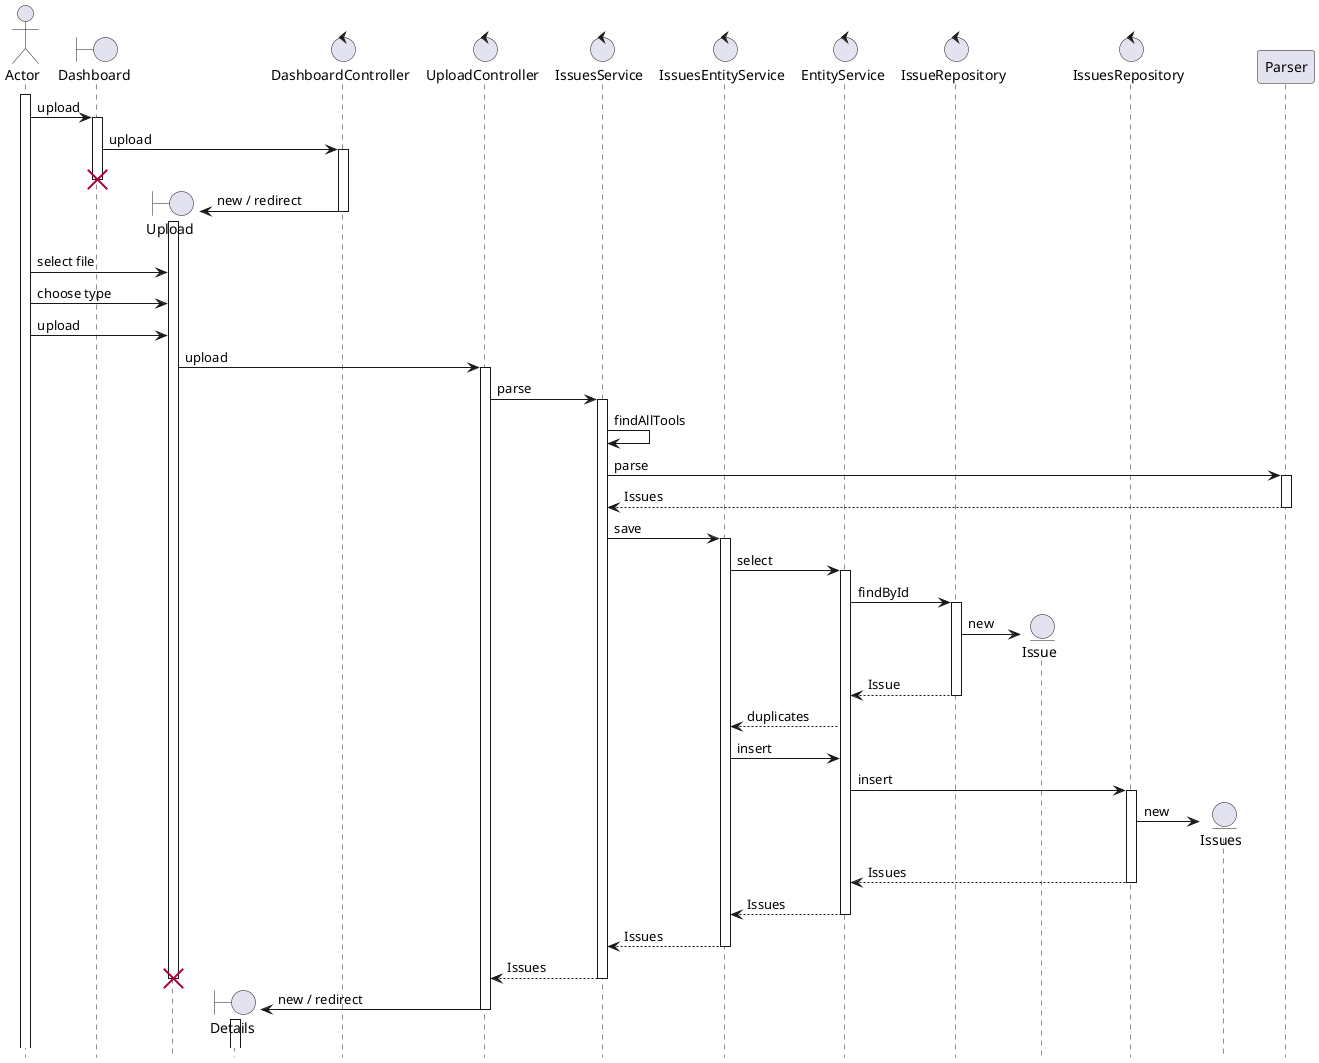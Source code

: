 @startuml

hide footbox

actor Actor
activate Actor

boundary Dashboard
boundary Upload
boundary Details

control DashboardController
control UploadController
control IssuesService
control IssuesEntityService
control EntityService
control IssueRepository
entity Issue
control IssuesRepository
entity Issues

Actor -> Dashboard: upload
activate Dashboard

Dashboard -> DashboardController : upload
activate DashboardController
destroy Dashboard

create Upload
DashboardController -> Upload: new / redirect
activate Upload
deactivate DashboardController

Actor -> Upload: select file
Actor -> Upload: choose type
Actor -> Upload: upload

Upload -> UploadController: upload
activate UploadController

UploadController -> IssuesService: parse
activate IssuesService
IssuesService -> IssuesService : findAllTools
IssuesService -> Parser : parse
activate Parser
IssuesService <-- Parser : Issues
deactivate Parser

IssuesService -> IssuesEntityService : save
activate IssuesEntityService
IssuesEntityService -> EntityService : select
activate EntityService

EntityService -> IssueRepository : findById
activate IssueRepository

create Issue
IssueRepository -> Issue : new
EntityService <-- IssueRepository : Issue
deactivate IssueRepository

IssuesEntityService <-- EntityService : duplicates

IssuesEntityService -> EntityService : insert
EntityService -> IssuesRepository : insert
activate IssuesRepository

create Issues
IssuesRepository -> Issues : new
EntityService <-- IssuesRepository : Issues
deactivate IssuesRepository

IssuesEntityService <-- EntityService : Issues
deactivate EntityService
IssuesService <-- IssuesEntityService : Issues
deactivate IssuesEntityService

UploadController <-- IssuesService: Issues
deactivate IssuesService

destroy Upload

create Details
UploadController -> Details: new / redirect
activate Details

deactivate UploadController


@enduml